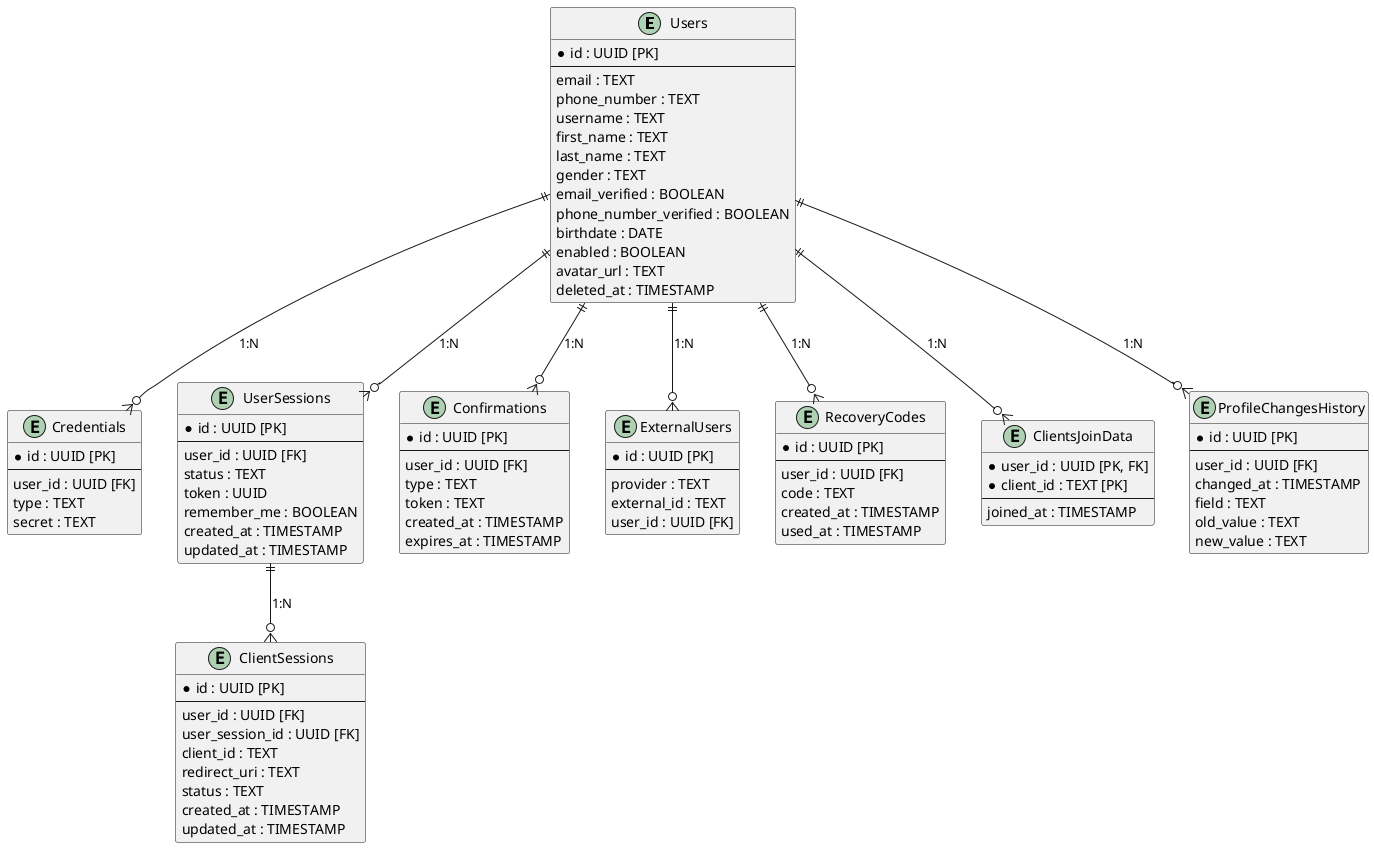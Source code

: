 @startuml
entity "Users" as users {
    * id : UUID [PK]
    --
    email : TEXT
    phone_number : TEXT
    username : TEXT
    first_name : TEXT
    last_name : TEXT
    gender : TEXT
    email_verified : BOOLEAN
    phone_number_verified : BOOLEAN
    birthdate : DATE
    enabled : BOOLEAN
    avatar_url : TEXT
    deleted_at : TIMESTAMP
}

entity "Credentials" as credentials {
    * id : UUID [PK]
    --
    user_id : UUID [FK]
    type : TEXT
    secret : TEXT
}

entity "UserSessions" as user_sessions {
    * id : UUID [PK]
    --
    user_id : UUID [FK]
    status : TEXT
    token : UUID
    remember_me : BOOLEAN
    created_at : TIMESTAMP
    updated_at : TIMESTAMP
}

entity "ClientSessions" as client_sessions {
    * id : UUID [PK]
    --
    user_id : UUID [FK]
    user_session_id : UUID [FK]
    client_id : TEXT
    redirect_uri : TEXT
    status : TEXT
    created_at : TIMESTAMP
    updated_at : TIMESTAMP
}

entity "Confirmations" as confirmations {
    * id : UUID [PK]
    --
    user_id : UUID [FK]
    type : TEXT
    token : TEXT
    created_at : TIMESTAMP
    expires_at : TIMESTAMP
}

entity "ExternalUsers" as external_users {
    * id : UUID [PK]
    --
    provider : TEXT
    external_id : TEXT
    user_id : UUID [FK]
}

entity "RecoveryCodes" as recovery_codes {
    * id : UUID [PK]
    --
    user_id : UUID [FK]
    code : TEXT
    created_at : TIMESTAMP
    used_at : TIMESTAMP
}

entity "ClientsJoinData" as clients_join_data {
    * user_id : UUID [PK, FK]
    * client_id : TEXT [PK]
    --
    joined_at : TIMESTAMP
}

entity "ProfileChangesHistory" as profile_changes_history {
    * id : UUID [PK]
    --
    user_id : UUID [FK]
    changed_at : TIMESTAMP
    field : TEXT
    old_value : TEXT
    new_value : TEXT
}

users ||--o{ credentials : "1:N"
users ||--o{ user_sessions : "1:N"
user_sessions ||--o{ client_sessions : "1:N"
users ||--o{ confirmations : "1:N"
users ||--o{ external_users : "1:N"
users ||--o{ recovery_codes : "1:N"
users ||--o{ clients_join_data : "1:N"
users ||--o{ profile_changes_history : "1:N"
@enduml